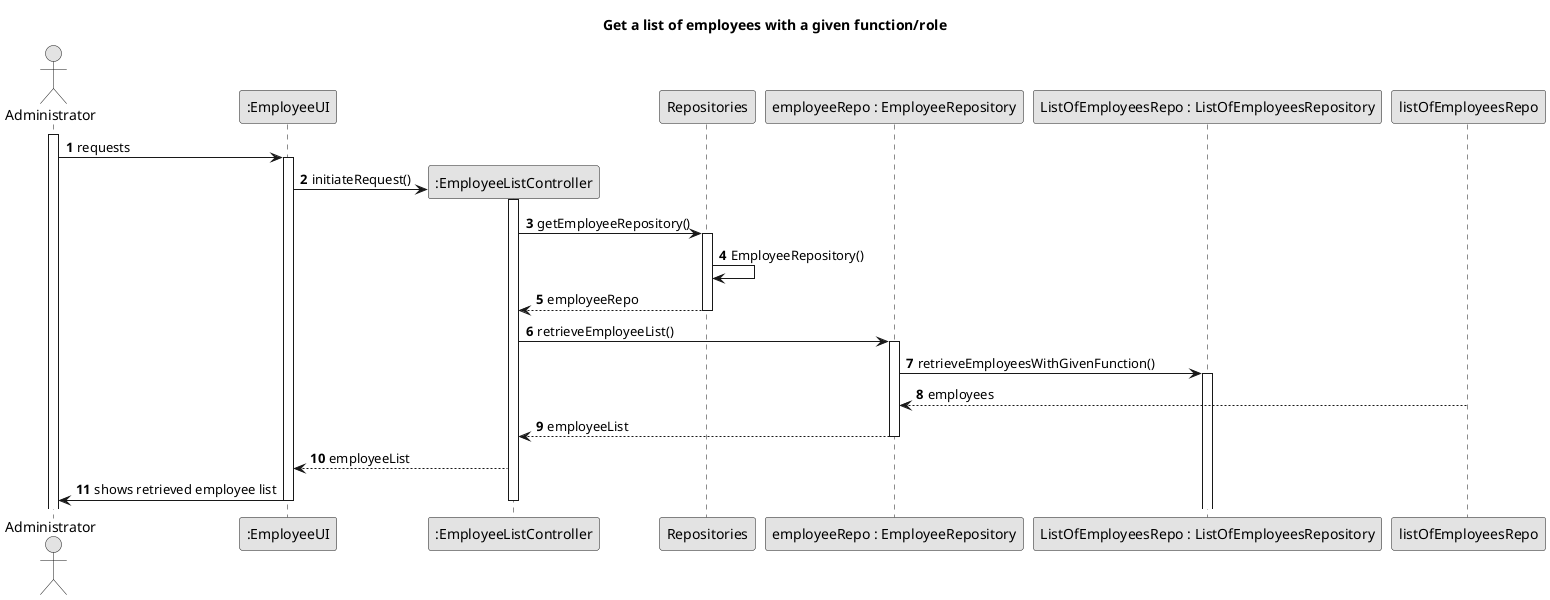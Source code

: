 @startuml
skinparam monochrome true
skinparam packageStyle rectangle
skinparam shadowing false

title Get a list of employees with a given function/role

autonumber

actor Administrator
participant ":EmployeeUI" as ui
participant ":EmployeeListController" as ctrl
participant Repositories
participant "employeeRepo : EmployeeRepository" as employeeRepo
participant "ListOfEmployeesRepo : ListOfEmployeesRepository" as ListOfEmployeesRepo


activate Administrator

    Administrator -> ui : requests
    activate ui
        ui -> ctrl** : initiateRequest()
        activate ctrl
            ctrl -> Repositories : getEmployeeRepository()
            activate Repositories
                Repositories -> Repositories : EmployeeRepository()
                Repositories-->ctrl : employeeRepo
            deactivate Repositories
            ctrl -> employeeRepo : retrieveEmployeeList()
            activate employeeRepo
                employeeRepo -> ListOfEmployeesRepo : retrieveEmployeesWithGivenFunction()
            activate ListOfEmployeesRepo
                listOfEmployeesRepo --> employeeRepo : employees
            deactivate listOfEmployeesRepo
            employeeRepo --> ctrl : employeeList
            deactivate employeeRepo
            ctrl --> ui : employeeList
            ui -> Administrator : shows retrieved employee list
        deactivate ctrl
    deactivate ui

@enduml